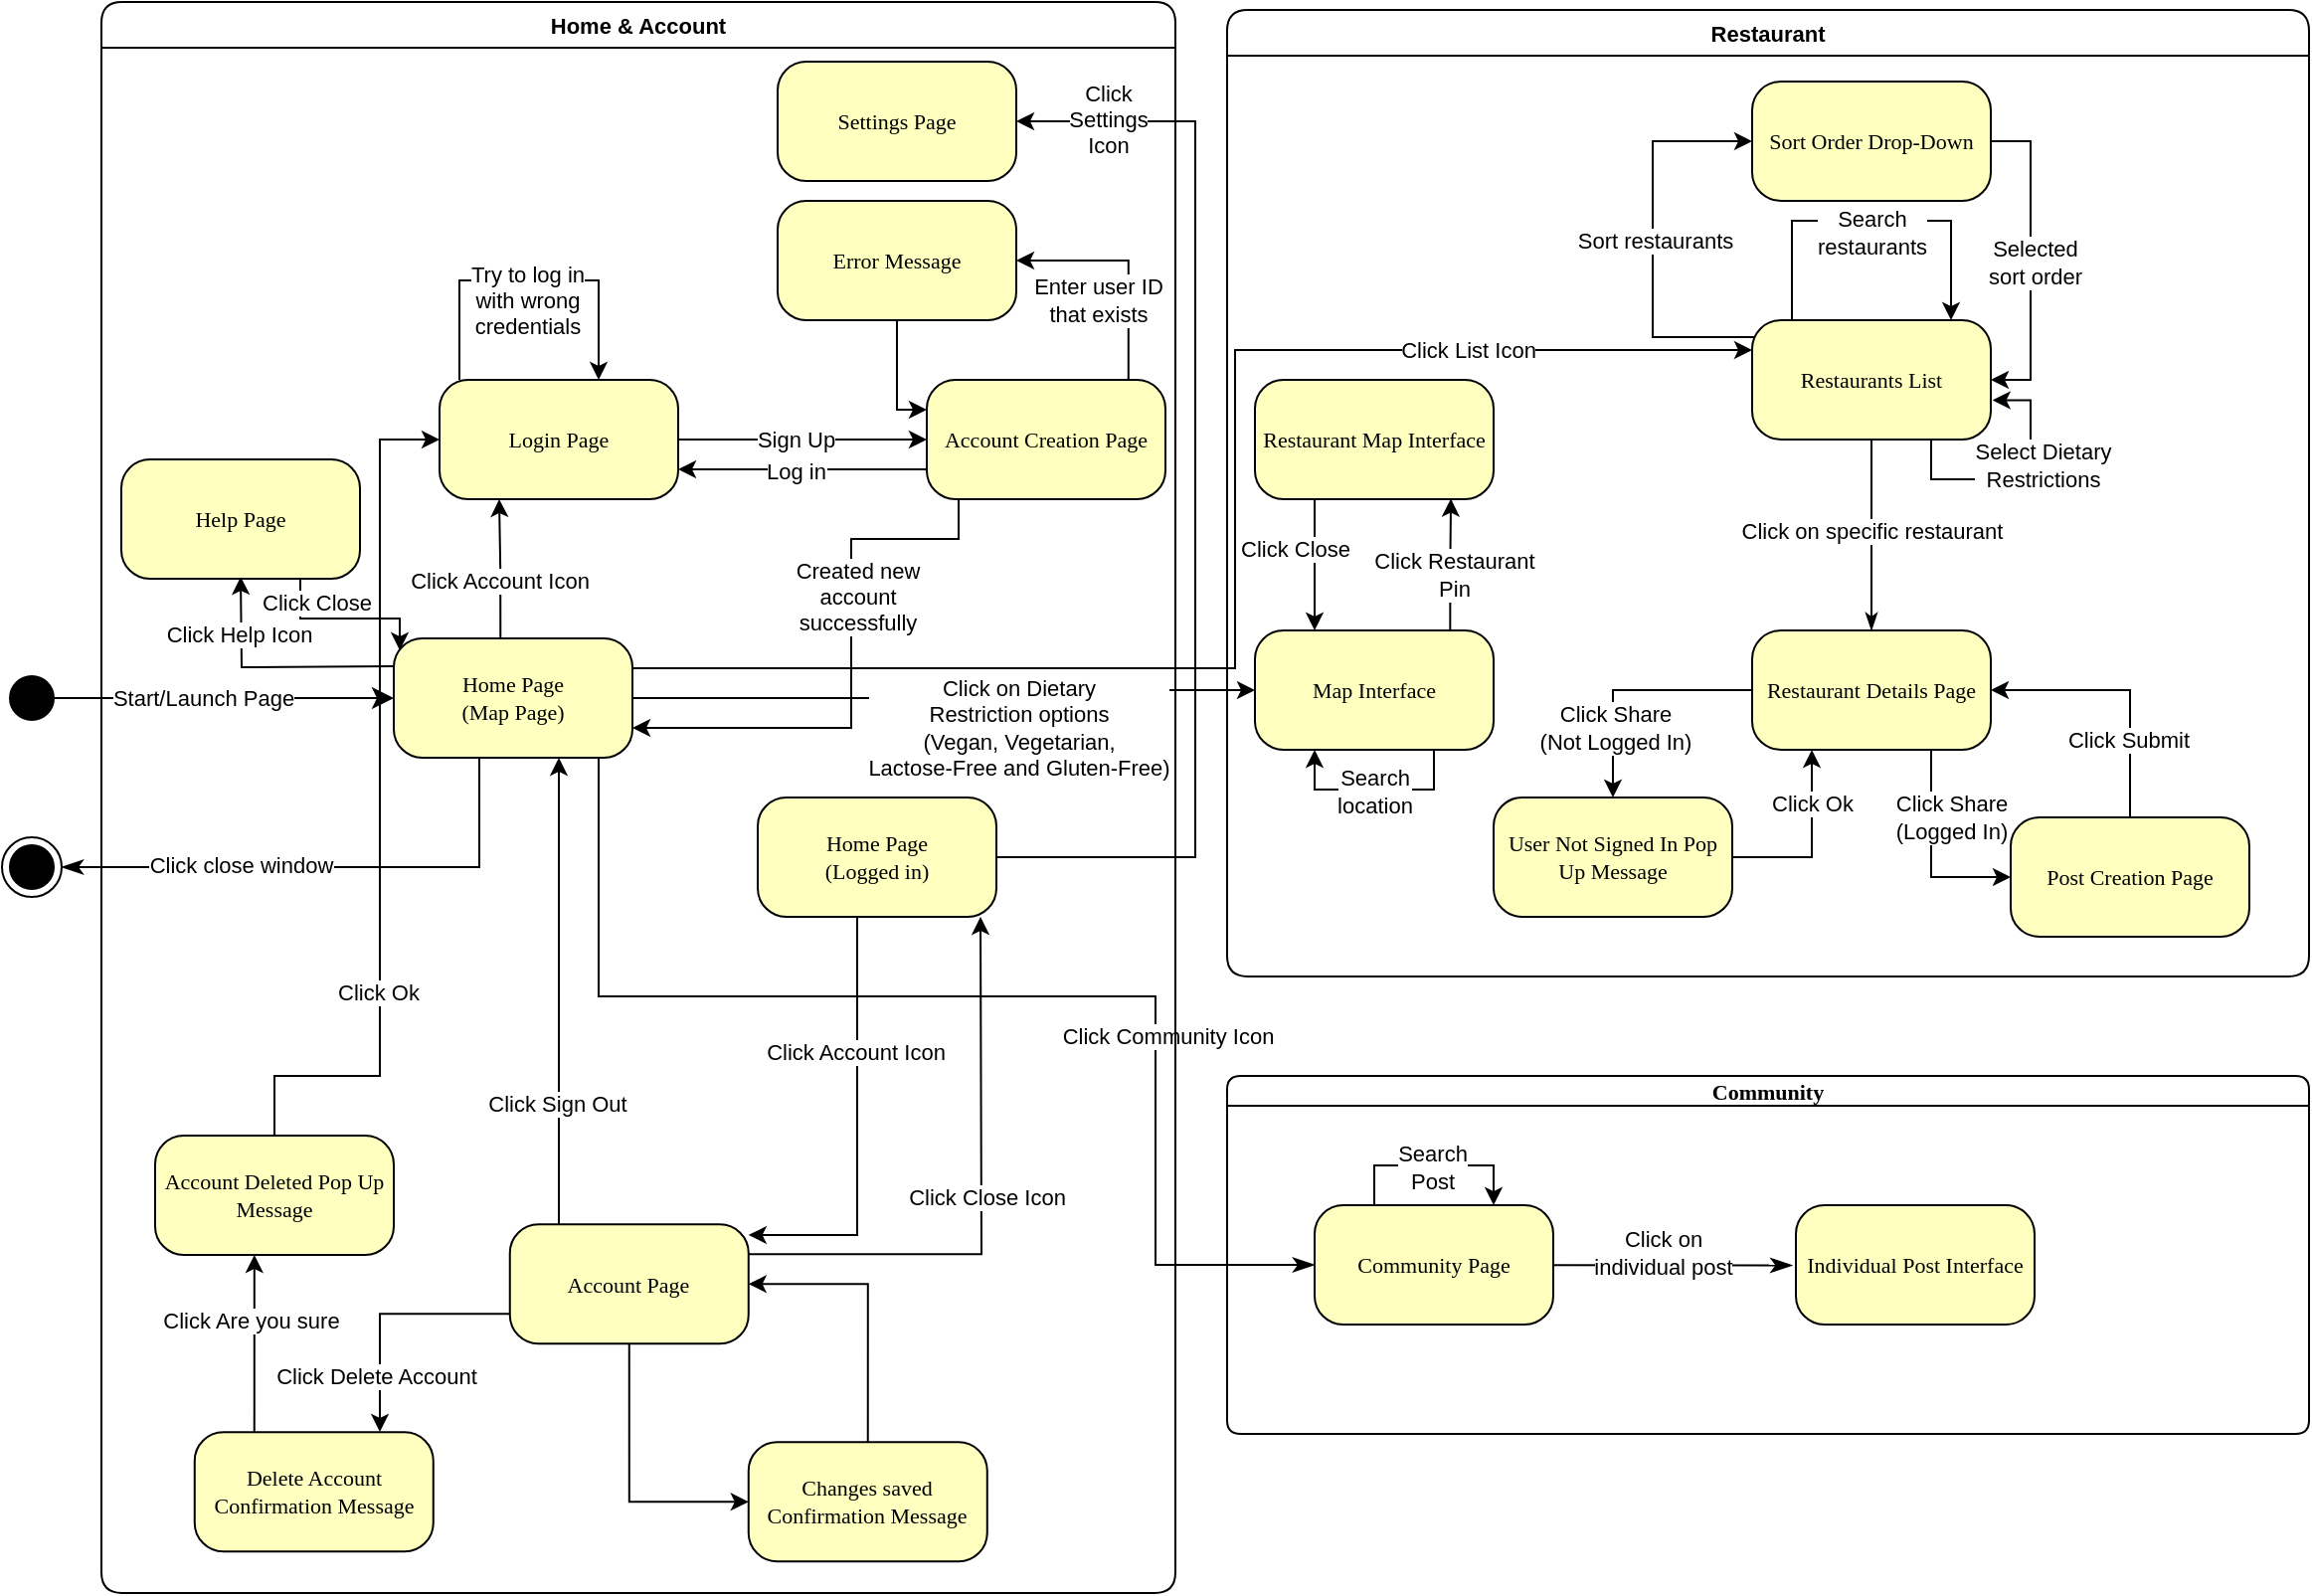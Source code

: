 <mxfile version="21.1.5" type="device">
  <diagram name="Page-1" id="58cdce13-f638-feb5-8d6f-7d28b1aa9fa0">
    <mxGraphModel dx="378" dy="205" grid="1" gridSize="10" guides="1" tooltips="1" connect="1" arrows="1" fold="1" page="1" pageScale="1" pageWidth="1100" pageHeight="850" background="none" math="0" shadow="0">
      <root>
        <mxCell id="0" />
        <mxCell id="1" parent="0" />
        <mxCell id="382b91b5511bd0f7-1" value="" style="ellipse;html=1;shape=startState;fillColor=#000000;strokeColor=#000000;rounded=1;shadow=0;comic=0;labelBackgroundColor=none;fontFamily=Verdana;fontSize=11;fontColor=#000000;align=center;direction=south;" parent="1" vertex="1">
          <mxGeometry x="20" y="425" width="30" height="30" as="geometry" />
        </mxCell>
        <mxCell id="OWajW4cfqbQFmXT0bylH-7" style="edgeStyle=orthogonalEdgeStyle;rounded=0;orthogonalLoop=1;jettySize=auto;html=1;exitX=0.25;exitY=1;exitDx=0;exitDy=0;entryX=1;entryY=0.5;entryDx=0;entryDy=0;fontSize=11;endArrow=classicThin;endFill=1;startSize=8;endSize=8;" parent="1" source="382b91b5511bd0f7-6" target="OWajW4cfqbQFmXT0bylH-5" edge="1">
          <mxGeometry relative="1" as="geometry">
            <Array as="points">
              <mxPoint x="260" y="525" />
            </Array>
          </mxGeometry>
        </mxCell>
        <mxCell id="OWajW4cfqbQFmXT0bylH-17" value="Click close window" style="edgeLabel;html=1;align=center;verticalAlign=middle;resizable=0;points=[];fontSize=11;" parent="OWajW4cfqbQFmXT0bylH-7" vertex="1" connectable="0">
          <mxGeometry x="0.356" y="-1" relative="1" as="geometry">
            <mxPoint as="offset" />
          </mxGeometry>
        </mxCell>
        <mxCell id="2a3bc250acf0617d-7" value="Community" style="swimlane;whiteSpace=wrap;html=1;rounded=1;shadow=0;comic=0;labelBackgroundColor=none;strokeWidth=1;fontFamily=Verdana;fontSize=11;align=center;startSize=15;" parent="1" vertex="1">
          <mxGeometry x="636" y="630" width="544" height="180" as="geometry" />
        </mxCell>
        <mxCell id="3cde6dad864a17aa-2" value="Individual Post Interface" style="rounded=1;whiteSpace=wrap;html=1;arcSize=24;fillColor=#ffffc0;strokeColor=#000000;shadow=0;comic=0;labelBackgroundColor=none;fontFamily=Verdana;fontSize=11;fontColor=#000000;align=center;" parent="2a3bc250acf0617d-7" vertex="1">
          <mxGeometry x="286" y="65" width="120" height="60" as="geometry" />
        </mxCell>
        <mxCell id="OWajW4cfqbQFmXT0bylH-1" style="edgeStyle=none;curved=1;rounded=0;orthogonalLoop=1;jettySize=auto;html=1;entryX=-0.015;entryY=0.504;entryDx=0;entryDy=0;entryPerimeter=0;fontSize=11;startSize=8;endSize=8;endArrow=classicThin;endFill=1;" parent="2a3bc250acf0617d-7" source="382b91b5511bd0f7-10" target="3cde6dad864a17aa-2" edge="1">
          <mxGeometry relative="1" as="geometry" />
        </mxCell>
        <mxCell id="OWajW4cfqbQFmXT0bylH-12" value="Click on &lt;br&gt;individual post" style="edgeLabel;html=1;align=center;verticalAlign=middle;resizable=0;points=[];fontSize=11;" parent="OWajW4cfqbQFmXT0bylH-1" vertex="1" connectable="0">
          <mxGeometry x="-0.406" relative="1" as="geometry">
            <mxPoint x="19" y="-6" as="offset" />
          </mxGeometry>
        </mxCell>
        <mxCell id="382b91b5511bd0f7-10" value="Community Page" style="rounded=1;whiteSpace=wrap;html=1;arcSize=24;fillColor=#ffffc0;strokeColor=#000000;shadow=0;comic=0;labelBackgroundColor=none;fontFamily=Verdana;fontSize=11;fontColor=#000000;align=center;fontStyle=0" parent="2a3bc250acf0617d-7" vertex="1">
          <mxGeometry x="44" y="65" width="120" height="60" as="geometry" />
        </mxCell>
        <mxCell id="CGnisM2qNje5U3hMueVG-17" style="edgeStyle=orthogonalEdgeStyle;rounded=0;orthogonalLoop=1;jettySize=auto;html=1;exitX=0.25;exitY=0;exitDx=0;exitDy=0;entryX=0.75;entryY=0;entryDx=0;entryDy=0;" parent="2a3bc250acf0617d-7" source="382b91b5511bd0f7-10" target="382b91b5511bd0f7-10" edge="1">
          <mxGeometry relative="1" as="geometry">
            <Array as="points">
              <mxPoint x="74" y="45" />
              <mxPoint x="134" y="45" />
            </Array>
          </mxGeometry>
        </mxCell>
        <mxCell id="CGnisM2qNje5U3hMueVG-18" value="Search&lt;br&gt;Post" style="edgeLabel;html=1;align=center;verticalAlign=middle;resizable=0;points=[];" parent="CGnisM2qNje5U3hMueVG-17" vertex="1" connectable="0">
          <mxGeometry x="-0.261" y="-1" relative="1" as="geometry">
            <mxPoint x="12" as="offset" />
          </mxGeometry>
        </mxCell>
        <mxCell id="2a3bc250acf0617d-9" style="edgeStyle=orthogonalEdgeStyle;html=1;labelBackgroundColor=none;endArrow=classic;endSize=8;strokeColor=#000000;fontFamily=Verdana;fontSize=11;align=left;rounded=0;endFill=1;" parent="1" target="382b91b5511bd0f7-6" edge="1">
          <mxGeometry relative="1" as="geometry">
            <mxPoint x="40" y="440" as="sourcePoint" />
            <Array as="points">
              <mxPoint x="40" y="444" />
              <mxPoint x="40" y="440" />
            </Array>
          </mxGeometry>
        </mxCell>
        <mxCell id="OWajW4cfqbQFmXT0bylH-11" value="Start/Launch Page" style="edgeLabel;html=1;align=center;verticalAlign=middle;resizable=0;points=[];fontSize=11;" parent="2a3bc250acf0617d-9" vertex="1" connectable="0">
          <mxGeometry x="-0.302" y="-1" relative="1" as="geometry">
            <mxPoint x="24" y="-1" as="offset" />
          </mxGeometry>
        </mxCell>
        <mxCell id="2a3bc250acf0617d-13" style="edgeStyle=orthogonalEdgeStyle;html=1;exitX=0.75;exitY=1;labelBackgroundColor=none;endArrow=classicThin;endSize=8;strokeColor=#000000;fontFamily=Verdana;fontSize=11;align=left;endFill=1;rounded=0;exitDx=0;exitDy=0;entryX=0;entryY=0.5;entryDx=0;entryDy=0;" parent="1" source="382b91b5511bd0f7-6" target="382b91b5511bd0f7-10" edge="1">
          <mxGeometry relative="1" as="geometry">
            <mxPoint x="430" y="665" as="targetPoint" />
            <Array as="points">
              <mxPoint x="320" y="470" />
              <mxPoint x="320" y="590" />
              <mxPoint x="600" y="590" />
              <mxPoint x="600" y="725" />
            </Array>
          </mxGeometry>
        </mxCell>
        <mxCell id="7J5QnzSgjSci-G4uNdSz-4" value="Click Community Icon" style="edgeLabel;html=1;align=center;verticalAlign=middle;resizable=0;points=[];fontSize=11;" parent="2a3bc250acf0617d-13" vertex="1" connectable="0">
          <mxGeometry x="-0.21" relative="1" as="geometry">
            <mxPoint x="171" y="20" as="offset" />
          </mxGeometry>
        </mxCell>
        <mxCell id="7J5QnzSgjSci-G4uNdSz-32" value="Restaurant" style="swimlane;whiteSpace=wrap;html=1;rounded=1;fontSize=11;startSize=23;" parent="1" vertex="1">
          <mxGeometry x="636" y="94" width="544" height="486" as="geometry" />
        </mxCell>
        <mxCell id="SVRDVq-U8UQw9ykVcq_Q-13" style="edgeStyle=orthogonalEdgeStyle;rounded=0;orthogonalLoop=1;jettySize=auto;html=1;exitX=0.75;exitY=1;exitDx=0;exitDy=0;entryX=0;entryY=0.5;entryDx=0;entryDy=0;" parent="7J5QnzSgjSci-G4uNdSz-32" source="7J5QnzSgjSci-G4uNdSz-7" target="SVRDVq-U8UQw9ykVcq_Q-12" edge="1">
          <mxGeometry relative="1" as="geometry" />
        </mxCell>
        <mxCell id="SVRDVq-U8UQw9ykVcq_Q-14" value="Click Share &lt;br&gt;(Logged In)" style="edgeLabel;html=1;align=center;verticalAlign=middle;resizable=0;points=[];" parent="SVRDVq-U8UQw9ykVcq_Q-13" vertex="1" connectable="0">
          <mxGeometry x="-0.559" relative="1" as="geometry">
            <mxPoint x="10" y="11" as="offset" />
          </mxGeometry>
        </mxCell>
        <mxCell id="SVRDVq-U8UQw9ykVcq_Q-23" style="edgeStyle=orthogonalEdgeStyle;rounded=0;orthogonalLoop=1;jettySize=auto;html=1;exitX=0;exitY=0.5;exitDx=0;exitDy=0;entryX=0.5;entryY=0;entryDx=0;entryDy=0;" parent="7J5QnzSgjSci-G4uNdSz-32" source="7J5QnzSgjSci-G4uNdSz-7" target="SVRDVq-U8UQw9ykVcq_Q-22" edge="1">
          <mxGeometry relative="1" as="geometry" />
        </mxCell>
        <mxCell id="SVRDVq-U8UQw9ykVcq_Q-24" value="Click Share &lt;br&gt;(Not Logged In)" style="edgeLabel;html=1;align=center;verticalAlign=middle;resizable=0;points=[];" parent="SVRDVq-U8UQw9ykVcq_Q-23" vertex="1" connectable="0">
          <mxGeometry x="0.425" y="1" relative="1" as="geometry">
            <mxPoint as="offset" />
          </mxGeometry>
        </mxCell>
        <mxCell id="7J5QnzSgjSci-G4uNdSz-7" value="Restaurant Details Page" style="rounded=1;whiteSpace=wrap;html=1;arcSize=24;fillColor=#ffffc0;strokeColor=#000000;shadow=0;comic=0;labelBackgroundColor=none;fontFamily=Verdana;fontSize=11;fontColor=#000000;align=center;" parent="7J5QnzSgjSci-G4uNdSz-32" vertex="1">
          <mxGeometry x="264" y="312" width="120" height="60" as="geometry" />
        </mxCell>
        <mxCell id="cELMfS2GaExNaG8Us1sW-119" style="edgeStyle=orthogonalEdgeStyle;rounded=0;orthogonalLoop=1;jettySize=auto;html=1;exitX=0.022;exitY=0.142;exitDx=0;exitDy=0;fontSize=11;exitPerimeter=0;entryX=0;entryY=0.5;entryDx=0;entryDy=0;" parent="7J5QnzSgjSci-G4uNdSz-32" source="382b91b5511bd0f7-9" target="cELMfS2GaExNaG8Us1sW-121" edge="1">
          <mxGeometry relative="1" as="geometry">
            <mxPoint x="234" y="96" as="targetPoint" />
            <Array as="points">
              <mxPoint x="214" y="165" />
              <mxPoint x="214" y="66" />
            </Array>
          </mxGeometry>
        </mxCell>
        <mxCell id="cELMfS2GaExNaG8Us1sW-120" value="Sort restaurants" style="edgeLabel;html=1;align=center;verticalAlign=middle;resizable=0;points=[];fontSize=11;" parent="cELMfS2GaExNaG8Us1sW-119" vertex="1" connectable="0">
          <mxGeometry x="0.525" y="4" relative="1" as="geometry">
            <mxPoint x="-2" y="54" as="offset" />
          </mxGeometry>
        </mxCell>
        <mxCell id="CGnisM2qNje5U3hMueVG-11" style="edgeStyle=orthogonalEdgeStyle;rounded=0;orthogonalLoop=1;jettySize=auto;html=1;exitX=0.75;exitY=1;exitDx=0;exitDy=0;entryX=1.007;entryY=0.671;entryDx=0;entryDy=0;entryPerimeter=0;" parent="7J5QnzSgjSci-G4uNdSz-32" source="382b91b5511bd0f7-9" target="382b91b5511bd0f7-9" edge="1">
          <mxGeometry relative="1" as="geometry">
            <mxPoint x="394" y="196" as="targetPoint" />
            <Array as="points">
              <mxPoint x="354" y="236" />
              <mxPoint x="404" y="236" />
              <mxPoint x="404" y="196" />
            </Array>
          </mxGeometry>
        </mxCell>
        <mxCell id="CGnisM2qNje5U3hMueVG-12" value="Select Dietary &lt;br&gt;Restrictions" style="edgeLabel;html=1;align=center;verticalAlign=middle;resizable=0;points=[];" parent="CGnisM2qNje5U3hMueVG-11" vertex="1" connectable="0">
          <mxGeometry x="0.513" relative="1" as="geometry">
            <mxPoint x="6" y="20" as="offset" />
          </mxGeometry>
        </mxCell>
        <mxCell id="382b91b5511bd0f7-9" value="Restaurants List" style="rounded=1;whiteSpace=wrap;html=1;arcSize=24;fillColor=#ffffc0;strokeColor=#000000;shadow=0;comic=0;labelBackgroundColor=none;fontFamily=Verdana;fontSize=11;fontColor=#000000;align=center;" parent="7J5QnzSgjSci-G4uNdSz-32" vertex="1">
          <mxGeometry x="264" y="156" width="120" height="60" as="geometry" />
        </mxCell>
        <mxCell id="7J5QnzSgjSci-G4uNdSz-11" style="edgeStyle=orthogonalEdgeStyle;rounded=0;orthogonalLoop=1;jettySize=auto;html=1;exitX=0.5;exitY=0;exitDx=0;exitDy=0;entryX=0.5;entryY=1;entryDx=0;entryDy=0;startArrow=classicThin;startFill=1;endArrow=none;endFill=0;fontSize=11;" parent="7J5QnzSgjSci-G4uNdSz-32" source="7J5QnzSgjSci-G4uNdSz-7" target="382b91b5511bd0f7-9" edge="1">
          <mxGeometry relative="1" as="geometry" />
        </mxCell>
        <mxCell id="OWajW4cfqbQFmXT0bylH-14" value="Click on specific restaurant" style="edgeLabel;html=1;align=center;verticalAlign=middle;resizable=0;points=[];fontSize=11;" parent="7J5QnzSgjSci-G4uNdSz-11" vertex="1" connectable="0">
          <mxGeometry x="0.291" relative="1" as="geometry">
            <mxPoint y="12" as="offset" />
          </mxGeometry>
        </mxCell>
        <mxCell id="SVRDVq-U8UQw9ykVcq_Q-18" style="edgeStyle=orthogonalEdgeStyle;rounded=0;orthogonalLoop=1;jettySize=auto;html=1;exitX=0.818;exitY=0.016;exitDx=0;exitDy=0;entryX=0.821;entryY=0.996;entryDx=0;entryDy=0;entryPerimeter=0;exitPerimeter=0;" parent="7J5QnzSgjSci-G4uNdSz-32" source="7J5QnzSgjSci-G4uNdSz-22" target="SVRDVq-U8UQw9ykVcq_Q-17" edge="1">
          <mxGeometry relative="1" as="geometry" />
        </mxCell>
        <mxCell id="SVRDVq-U8UQw9ykVcq_Q-19" value="Click Restaurant &lt;br&gt;Pin" style="edgeLabel;html=1;align=center;verticalAlign=middle;resizable=0;points=[];" parent="SVRDVq-U8UQw9ykVcq_Q-18" vertex="1" connectable="0">
          <mxGeometry x="-0.123" relative="1" as="geometry">
            <mxPoint x="2" as="offset" />
          </mxGeometry>
        </mxCell>
        <mxCell id="7J5QnzSgjSci-G4uNdSz-22" value="Map Interface" style="rounded=1;whiteSpace=wrap;html=1;arcSize=24;fillColor=#ffffc0;strokeColor=#000000;shadow=0;comic=0;labelBackgroundColor=none;fontFamily=Verdana;fontSize=11;fontColor=#000000;align=center;" parent="7J5QnzSgjSci-G4uNdSz-32" vertex="1">
          <mxGeometry x="14" y="312" width="120" height="60" as="geometry" />
        </mxCell>
        <mxCell id="cELMfS2GaExNaG8Us1sW-113" style="edgeStyle=orthogonalEdgeStyle;rounded=0;orthogonalLoop=1;jettySize=auto;html=1;fontSize=11;" parent="7J5QnzSgjSci-G4uNdSz-32" edge="1">
          <mxGeometry relative="1" as="geometry">
            <mxPoint x="284" y="156" as="sourcePoint" />
            <mxPoint x="364" y="156" as="targetPoint" />
            <Array as="points">
              <mxPoint x="284" y="156" />
              <mxPoint x="284" y="106" />
              <mxPoint x="364" y="106" />
              <mxPoint x="364" y="156" />
            </Array>
          </mxGeometry>
        </mxCell>
        <mxCell id="cELMfS2GaExNaG8Us1sW-114" value="Search&lt;br&gt;restaurants" style="edgeLabel;html=1;align=center;verticalAlign=middle;resizable=0;points=[];fontSize=11;" parent="cELMfS2GaExNaG8Us1sW-113" vertex="1" connectable="0">
          <mxGeometry x="-0.135" y="-1" relative="1" as="geometry">
            <mxPoint x="12" y="5" as="offset" />
          </mxGeometry>
        </mxCell>
        <mxCell id="cELMfS2GaExNaG8Us1sW-122" style="edgeStyle=orthogonalEdgeStyle;rounded=0;orthogonalLoop=1;jettySize=auto;html=1;exitX=1;exitY=0.5;exitDx=0;exitDy=0;entryX=1;entryY=0.5;entryDx=0;entryDy=0;fontSize=11;" parent="7J5QnzSgjSci-G4uNdSz-32" source="cELMfS2GaExNaG8Us1sW-121" target="382b91b5511bd0f7-9" edge="1">
          <mxGeometry relative="1" as="geometry" />
        </mxCell>
        <mxCell id="cELMfS2GaExNaG8Us1sW-123" value="Selected &lt;br&gt;sort order" style="edgeLabel;html=1;align=center;verticalAlign=middle;resizable=0;points=[];fontSize=11;" parent="cELMfS2GaExNaG8Us1sW-122" vertex="1" connectable="0">
          <mxGeometry x="-0.371" y="1" relative="1" as="geometry">
            <mxPoint x="1" y="30" as="offset" />
          </mxGeometry>
        </mxCell>
        <mxCell id="cELMfS2GaExNaG8Us1sW-121" value="Sort Order Drop-Down" style="rounded=1;whiteSpace=wrap;html=1;arcSize=24;fillColor=#ffffc0;strokeColor=#000000;shadow=0;comic=0;labelBackgroundColor=none;fontFamily=Verdana;fontSize=11;fontColor=#000000;align=center;" parent="7J5QnzSgjSci-G4uNdSz-32" vertex="1">
          <mxGeometry x="264" y="36" width="120" height="60" as="geometry" />
        </mxCell>
        <mxCell id="CGnisM2qNje5U3hMueVG-13" style="edgeStyle=orthogonalEdgeStyle;rounded=0;orthogonalLoop=1;jettySize=auto;html=1;exitX=0.75;exitY=1;exitDx=0;exitDy=0;entryX=0.25;entryY=1;entryDx=0;entryDy=0;" parent="7J5QnzSgjSci-G4uNdSz-32" source="7J5QnzSgjSci-G4uNdSz-22" target="7J5QnzSgjSci-G4uNdSz-22" edge="1">
          <mxGeometry relative="1" as="geometry" />
        </mxCell>
        <mxCell id="CGnisM2qNje5U3hMueVG-14" value="Search &lt;br&gt;location" style="edgeLabel;html=1;align=center;verticalAlign=middle;resizable=0;points=[];" parent="CGnisM2qNje5U3hMueVG-13" vertex="1" connectable="0">
          <mxGeometry x="0.399" y="1" relative="1" as="geometry">
            <mxPoint x="20" as="offset" />
          </mxGeometry>
        </mxCell>
        <mxCell id="SVRDVq-U8UQw9ykVcq_Q-15" style="edgeStyle=orthogonalEdgeStyle;rounded=0;orthogonalLoop=1;jettySize=auto;html=1;exitX=0.5;exitY=0;exitDx=0;exitDy=0;entryX=1;entryY=0.5;entryDx=0;entryDy=0;" parent="7J5QnzSgjSci-G4uNdSz-32" source="SVRDVq-U8UQw9ykVcq_Q-12" target="7J5QnzSgjSci-G4uNdSz-7" edge="1">
          <mxGeometry relative="1" as="geometry">
            <Array as="points">
              <mxPoint x="454" y="342" />
            </Array>
          </mxGeometry>
        </mxCell>
        <mxCell id="SVRDVq-U8UQw9ykVcq_Q-16" value="Click Submit" style="edgeLabel;html=1;align=center;verticalAlign=middle;resizable=0;points=[];" parent="SVRDVq-U8UQw9ykVcq_Q-15" vertex="1" connectable="0">
          <mxGeometry x="-0.289" y="1" relative="1" as="geometry">
            <mxPoint y="8" as="offset" />
          </mxGeometry>
        </mxCell>
        <mxCell id="SVRDVq-U8UQw9ykVcq_Q-12" value="Post Creation Page" style="rounded=1;whiteSpace=wrap;html=1;arcSize=24;fillColor=#ffffc0;strokeColor=#000000;shadow=0;comic=0;labelBackgroundColor=none;fontFamily=Verdana;fontSize=11;fontColor=#000000;align=center;fontStyle=0" parent="7J5QnzSgjSci-G4uNdSz-32" vertex="1">
          <mxGeometry x="394" y="406" width="120" height="60" as="geometry" />
        </mxCell>
        <mxCell id="SVRDVq-U8UQw9ykVcq_Q-20" style="edgeStyle=orthogonalEdgeStyle;rounded=0;orthogonalLoop=1;jettySize=auto;html=1;exitX=0.25;exitY=1;exitDx=0;exitDy=0;entryX=0.25;entryY=0;entryDx=0;entryDy=0;" parent="7J5QnzSgjSci-G4uNdSz-32" source="SVRDVq-U8UQw9ykVcq_Q-17" target="7J5QnzSgjSci-G4uNdSz-22" edge="1">
          <mxGeometry relative="1" as="geometry" />
        </mxCell>
        <mxCell id="SVRDVq-U8UQw9ykVcq_Q-21" value="Click Close" style="edgeLabel;html=1;align=center;verticalAlign=middle;resizable=0;points=[];" parent="SVRDVq-U8UQw9ykVcq_Q-20" vertex="1" connectable="0">
          <mxGeometry x="-0.141" relative="1" as="geometry">
            <mxPoint x="-10" y="-4" as="offset" />
          </mxGeometry>
        </mxCell>
        <mxCell id="SVRDVq-U8UQw9ykVcq_Q-17" value="Restaurant Map Interface" style="rounded=1;whiteSpace=wrap;html=1;arcSize=24;fillColor=#ffffc0;strokeColor=#000000;shadow=0;comic=0;labelBackgroundColor=none;fontFamily=Verdana;fontSize=11;fontColor=#000000;align=center;" parent="7J5QnzSgjSci-G4uNdSz-32" vertex="1">
          <mxGeometry x="14" y="186" width="120" height="60" as="geometry" />
        </mxCell>
        <mxCell id="SVRDVq-U8UQw9ykVcq_Q-25" style="edgeStyle=orthogonalEdgeStyle;rounded=0;orthogonalLoop=1;jettySize=auto;html=1;exitX=1;exitY=0.5;exitDx=0;exitDy=0;entryX=0.25;entryY=1;entryDx=0;entryDy=0;" parent="7J5QnzSgjSci-G4uNdSz-32" source="SVRDVq-U8UQw9ykVcq_Q-22" target="7J5QnzSgjSci-G4uNdSz-7" edge="1">
          <mxGeometry relative="1" as="geometry">
            <mxPoint x="284" y="376" as="targetPoint" />
            <Array as="points">
              <mxPoint x="294" y="426" />
            </Array>
          </mxGeometry>
        </mxCell>
        <mxCell id="SVRDVq-U8UQw9ykVcq_Q-26" value="Click Ok" style="edgeLabel;html=1;align=center;verticalAlign=middle;resizable=0;points=[];" parent="SVRDVq-U8UQw9ykVcq_Q-25" vertex="1" connectable="0">
          <mxGeometry x="0.017" y="-1" relative="1" as="geometry">
            <mxPoint x="-1" y="-19" as="offset" />
          </mxGeometry>
        </mxCell>
        <mxCell id="SVRDVq-U8UQw9ykVcq_Q-22" value="User Not Signed In Pop Up Message" style="rounded=1;whiteSpace=wrap;html=1;arcSize=24;fillColor=#ffffc0;strokeColor=#000000;shadow=0;comic=0;labelBackgroundColor=none;fontFamily=Verdana;fontSize=11;fontColor=#000000;align=center;fontStyle=0" parent="7J5QnzSgjSci-G4uNdSz-32" vertex="1">
          <mxGeometry x="134" y="396" width="120" height="60" as="geometry" />
        </mxCell>
        <mxCell id="7J5QnzSgjSci-G4uNdSz-34" value="Home &amp;amp; Account" style="swimlane;whiteSpace=wrap;html=1;strokeColor=#000000;rounded=1;fontSize=11;" parent="1" vertex="1">
          <mxGeometry x="70" y="90" width="540" height="800" as="geometry" />
        </mxCell>
        <mxCell id="cELMfS2GaExNaG8Us1sW-21" style="edgeStyle=orthogonalEdgeStyle;rounded=0;orthogonalLoop=1;jettySize=auto;html=1;exitX=0.5;exitY=1;exitDx=0;exitDy=0;entryX=1;entryY=0.75;entryDx=0;entryDy=0;fontSize=11;" parent="7J5QnzSgjSci-G4uNdSz-34" source="382b91b5511bd0f7-7" target="382b91b5511bd0f7-6" edge="1">
          <mxGeometry relative="1" as="geometry">
            <Array as="points">
              <mxPoint x="431" y="270" />
              <mxPoint x="377" y="270" />
              <mxPoint x="377" y="365" />
            </Array>
          </mxGeometry>
        </mxCell>
        <mxCell id="cELMfS2GaExNaG8Us1sW-23" value="Created new &lt;br&gt;account &lt;br&gt;successfully" style="edgeLabel;html=1;align=center;verticalAlign=middle;resizable=0;points=[];fontSize=11;" parent="cELMfS2GaExNaG8Us1sW-21" vertex="1" connectable="0">
          <mxGeometry x="0.164" relative="1" as="geometry">
            <mxPoint x="3" y="-41" as="offset" />
          </mxGeometry>
        </mxCell>
        <mxCell id="CGnisM2qNje5U3hMueVG-1" style="edgeStyle=orthogonalEdgeStyle;rounded=0;orthogonalLoop=1;jettySize=auto;html=1;exitX=0;exitY=0.75;exitDx=0;exitDy=0;entryX=1;entryY=0.75;entryDx=0;entryDy=0;" parent="7J5QnzSgjSci-G4uNdSz-34" source="382b91b5511bd0f7-7" target="382b91b5511bd0f7-5" edge="1">
          <mxGeometry relative="1" as="geometry" />
        </mxCell>
        <mxCell id="CGnisM2qNje5U3hMueVG-2" value="Log in" style="edgeLabel;html=1;align=center;verticalAlign=middle;resizable=0;points=[];" parent="CGnisM2qNje5U3hMueVG-1" vertex="1" connectable="0">
          <mxGeometry x="0.28" y="1" relative="1" as="geometry">
            <mxPoint x="14" as="offset" />
          </mxGeometry>
        </mxCell>
        <mxCell id="OXkBhHKcekTNyX_xAfDb-1" style="edgeStyle=orthogonalEdgeStyle;rounded=0;orthogonalLoop=1;jettySize=auto;html=1;exitX=0.845;exitY=0.009;exitDx=0;exitDy=0;exitPerimeter=0;entryX=1;entryY=0.5;entryDx=0;entryDy=0;" edge="1" parent="7J5QnzSgjSci-G4uNdSz-34" source="382b91b5511bd0f7-7" target="OXkBhHKcekTNyX_xAfDb-3">
          <mxGeometry relative="1" as="geometry">
            <mxPoint x="390" y="170" as="targetPoint" />
          </mxGeometry>
        </mxCell>
        <mxCell id="OXkBhHKcekTNyX_xAfDb-2" value="Enter user ID &lt;br&gt;that exists" style="edgeLabel;html=1;align=center;verticalAlign=middle;resizable=0;points=[];" vertex="1" connectable="0" parent="OXkBhHKcekTNyX_xAfDb-1">
          <mxGeometry x="-0.25" y="2" relative="1" as="geometry">
            <mxPoint x="-14" y="3" as="offset" />
          </mxGeometry>
        </mxCell>
        <mxCell id="382b91b5511bd0f7-7" value="Account Creation Page" style="rounded=1;whiteSpace=wrap;html=1;arcSize=24;fillColor=#ffffc0;strokeColor=#000000;shadow=0;comic=0;labelBackgroundColor=none;fontFamily=Verdana;fontSize=11;fontColor=#000000;align=center;" parent="7J5QnzSgjSci-G4uNdSz-34" vertex="1">
          <mxGeometry x="415" y="190" width="120" height="60" as="geometry" />
        </mxCell>
        <mxCell id="cELMfS2GaExNaG8Us1sW-15" style="edgeStyle=orthogonalEdgeStyle;rounded=0;orthogonalLoop=1;jettySize=auto;html=1;exitX=1;exitY=0.5;exitDx=0;exitDy=0;entryX=0;entryY=0.5;entryDx=0;entryDy=0;fontSize=11;" parent="7J5QnzSgjSci-G4uNdSz-34" source="382b91b5511bd0f7-5" target="382b91b5511bd0f7-7" edge="1">
          <mxGeometry relative="1" as="geometry" />
        </mxCell>
        <mxCell id="cELMfS2GaExNaG8Us1sW-16" value="Sign Up" style="edgeLabel;html=1;align=center;verticalAlign=middle;resizable=0;points=[];fontSize=11;" parent="cELMfS2GaExNaG8Us1sW-15" vertex="1" connectable="0">
          <mxGeometry x="-0.267" relative="1" as="geometry">
            <mxPoint x="13" as="offset" />
          </mxGeometry>
        </mxCell>
        <mxCell id="382b91b5511bd0f7-5" value="Login Page" style="rounded=1;whiteSpace=wrap;html=1;arcSize=24;fillColor=#ffffc0;strokeColor=#000000;shadow=0;comic=0;labelBackgroundColor=none;fontFamily=Verdana;fontSize=11;fontColor=#000000;align=center;" parent="7J5QnzSgjSci-G4uNdSz-34" vertex="1">
          <mxGeometry x="170" y="190" width="120" height="60" as="geometry" />
        </mxCell>
        <mxCell id="cELMfS2GaExNaG8Us1sW-17" style="edgeStyle=orthogonalEdgeStyle;rounded=0;orthogonalLoop=1;jettySize=auto;html=1;exitX=0.447;exitY=-0.005;exitDx=0;exitDy=0;fontSize=11;entryX=0.25;entryY=1;entryDx=0;entryDy=0;exitPerimeter=0;" parent="7J5QnzSgjSci-G4uNdSz-34" source="382b91b5511bd0f7-6" target="382b91b5511bd0f7-5" edge="1">
          <mxGeometry relative="1" as="geometry">
            <mxPoint x="237" y="250" as="targetPoint" />
            <Array as="points" />
          </mxGeometry>
        </mxCell>
        <mxCell id="cELMfS2GaExNaG8Us1sW-18" value="Click Account Icon" style="edgeLabel;html=1;align=center;verticalAlign=middle;resizable=0;points=[];fontSize=11;" parent="cELMfS2GaExNaG8Us1sW-17" vertex="1" connectable="0">
          <mxGeometry x="0.314" relative="1" as="geometry">
            <mxPoint y="16" as="offset" />
          </mxGeometry>
        </mxCell>
        <mxCell id="CGnisM2qNje5U3hMueVG-4" style="edgeStyle=orthogonalEdgeStyle;rounded=0;orthogonalLoop=1;jettySize=auto;html=1;exitX=0;exitY=0.25;exitDx=0;exitDy=0;entryX=0.5;entryY=1;entryDx=0;entryDy=0;" parent="7J5QnzSgjSci-G4uNdSz-34" edge="1">
          <mxGeometry relative="1" as="geometry">
            <mxPoint x="147" y="334" as="sourcePoint" />
            <mxPoint x="70" y="289" as="targetPoint" />
          </mxGeometry>
        </mxCell>
        <mxCell id="CGnisM2qNje5U3hMueVG-5" value="Click Help Icon" style="edgeLabel;html=1;align=center;verticalAlign=middle;resizable=0;points=[];" parent="CGnisM2qNje5U3hMueVG-4" vertex="1" connectable="0">
          <mxGeometry x="0.402" y="2" relative="1" as="geometry">
            <mxPoint y="-8" as="offset" />
          </mxGeometry>
        </mxCell>
        <mxCell id="382b91b5511bd0f7-6" value="Home Page &lt;br&gt;(Map Page)" style="rounded=1;whiteSpace=wrap;html=1;arcSize=24;fillColor=#ffffc0;strokeColor=#000000;shadow=0;comic=0;labelBackgroundColor=none;fontFamily=Verdana;fontSize=11;fontColor=#000000;align=center;" parent="7J5QnzSgjSci-G4uNdSz-34" vertex="1">
          <mxGeometry x="147" y="320" width="120" height="60" as="geometry" />
        </mxCell>
        <mxCell id="cELMfS2GaExNaG8Us1sW-13" style="edgeStyle=orthogonalEdgeStyle;rounded=0;orthogonalLoop=1;jettySize=auto;html=1;fontSize=11;" parent="7J5QnzSgjSci-G4uNdSz-34" source="382b91b5511bd0f7-5" edge="1">
          <mxGeometry relative="1" as="geometry">
            <mxPoint x="178.0" y="100" as="sourcePoint" />
            <mxPoint x="250" y="190" as="targetPoint" />
            <Array as="points">
              <mxPoint x="180" y="140" />
              <mxPoint x="250" y="140" />
            </Array>
          </mxGeometry>
        </mxCell>
        <mxCell id="cELMfS2GaExNaG8Us1sW-14" value="Try to log in &lt;br&gt;with wrong &lt;br&gt;credentials" style="edgeLabel;html=1;align=center;verticalAlign=middle;resizable=0;points=[];fontSize=11;" parent="cELMfS2GaExNaG8Us1sW-13" vertex="1" connectable="0">
          <mxGeometry x="-0.278" y="2" relative="1" as="geometry">
            <mxPoint x="22" y="12" as="offset" />
          </mxGeometry>
        </mxCell>
        <mxCell id="cELMfS2GaExNaG8Us1sW-20" value="Home Page &lt;br&gt;(Logged in)" style="rounded=1;whiteSpace=wrap;html=1;arcSize=24;fillColor=#ffffc0;strokeColor=#000000;shadow=0;comic=0;labelBackgroundColor=none;fontFamily=Verdana;fontSize=11;fontColor=#000000;align=center;" parent="7J5QnzSgjSci-G4uNdSz-34" vertex="1">
          <mxGeometry x="330" y="400" width="120" height="60" as="geometry" />
        </mxCell>
        <mxCell id="CGnisM2qNje5U3hMueVG-6" style="edgeStyle=orthogonalEdgeStyle;rounded=0;orthogonalLoop=1;jettySize=auto;html=1;exitX=0.75;exitY=1;exitDx=0;exitDy=0;" parent="7J5QnzSgjSci-G4uNdSz-34" source="CGnisM2qNje5U3hMueVG-3" edge="1">
          <mxGeometry relative="1" as="geometry">
            <mxPoint x="150" y="326" as="targetPoint" />
            <Array as="points">
              <mxPoint x="100" y="310" />
              <mxPoint x="150" y="310" />
            </Array>
          </mxGeometry>
        </mxCell>
        <mxCell id="CGnisM2qNje5U3hMueVG-7" value="Click Close" style="edgeLabel;html=1;align=center;verticalAlign=middle;resizable=0;points=[];" parent="CGnisM2qNje5U3hMueVG-6" vertex="1" connectable="0">
          <mxGeometry x="-0.353" y="1" relative="1" as="geometry">
            <mxPoint y="-7" as="offset" />
          </mxGeometry>
        </mxCell>
        <mxCell id="CGnisM2qNje5U3hMueVG-3" value="Help Page" style="rounded=1;whiteSpace=wrap;html=1;arcSize=24;fillColor=#ffffc0;strokeColor=#000000;shadow=0;comic=0;labelBackgroundColor=none;fontFamily=Verdana;fontSize=11;fontColor=#000000;align=center;" parent="7J5QnzSgjSci-G4uNdSz-34" vertex="1">
          <mxGeometry x="10" y="230" width="120" height="60" as="geometry" />
        </mxCell>
        <mxCell id="cELMfS2GaExNaG8Us1sW-56" value="Settings Page" style="rounded=1;whiteSpace=wrap;html=1;arcSize=24;fillColor=#ffffc0;strokeColor=#000000;shadow=0;comic=0;labelBackgroundColor=none;fontFamily=Verdana;fontSize=11;fontColor=#000000;align=center;rotation=0;" parent="7J5QnzSgjSci-G4uNdSz-34" vertex="1">
          <mxGeometry x="340" y="30" width="120" height="60" as="geometry" />
        </mxCell>
        <mxCell id="CGnisM2qNje5U3hMueVG-15" style="edgeStyle=orthogonalEdgeStyle;rounded=0;orthogonalLoop=1;jettySize=auto;html=1;exitX=1;exitY=0.5;exitDx=0;exitDy=0;entryX=1;entryY=0.5;entryDx=0;entryDy=0;" parent="7J5QnzSgjSci-G4uNdSz-34" source="cELMfS2GaExNaG8Us1sW-20" target="cELMfS2GaExNaG8Us1sW-56" edge="1">
          <mxGeometry relative="1" as="geometry">
            <Array as="points">
              <mxPoint x="550" y="430" />
              <mxPoint x="550" y="60" />
            </Array>
          </mxGeometry>
        </mxCell>
        <mxCell id="SVRDVq-U8UQw9ykVcq_Q-9" value="Click &lt;br&gt;Settings &lt;br&gt;Icon" style="edgeLabel;html=1;align=center;verticalAlign=middle;resizable=0;points=[];" parent="CGnisM2qNje5U3hMueVG-15" vertex="1" connectable="0">
          <mxGeometry x="0.739" y="-1" relative="1" as="geometry">
            <mxPoint x="-27" as="offset" />
          </mxGeometry>
        </mxCell>
        <mxCell id="SVRDVq-U8UQw9ykVcq_Q-64" style="edgeStyle=orthogonalEdgeStyle;rounded=0;orthogonalLoop=1;jettySize=auto;html=1;exitX=0.5;exitY=0;exitDx=0;exitDy=0;entryX=0;entryY=0.5;entryDx=0;entryDy=0;" parent="7J5QnzSgjSci-G4uNdSz-34" source="SVRDVq-U8UQw9ykVcq_Q-61" target="382b91b5511bd0f7-5" edge="1">
          <mxGeometry relative="1" as="geometry">
            <Array as="points">
              <mxPoint x="87" y="540" />
              <mxPoint x="140" y="540" />
              <mxPoint x="140" y="220" />
            </Array>
          </mxGeometry>
        </mxCell>
        <mxCell id="SVRDVq-U8UQw9ykVcq_Q-65" value="Click Ok" style="edgeLabel;html=1;align=center;verticalAlign=middle;resizable=0;points=[];" parent="SVRDVq-U8UQw9ykVcq_Q-64" vertex="1" connectable="0">
          <mxGeometry x="-0.42" y="1" relative="1" as="geometry">
            <mxPoint as="offset" />
          </mxGeometry>
        </mxCell>
        <mxCell id="SVRDVq-U8UQw9ykVcq_Q-61" value="Account Deleted Pop Up Message" style="rounded=1;whiteSpace=wrap;html=1;arcSize=24;fillColor=#ffffc0;strokeColor=#000000;shadow=0;comic=0;labelBackgroundColor=none;fontFamily=Verdana;fontSize=11;fontColor=#000000;align=center;rotation=0;" parent="7J5QnzSgjSci-G4uNdSz-34" vertex="1">
          <mxGeometry x="27" y="570" width="120" height="60" as="geometry" />
        </mxCell>
        <mxCell id="OXkBhHKcekTNyX_xAfDb-4" style="edgeStyle=orthogonalEdgeStyle;rounded=0;orthogonalLoop=1;jettySize=auto;html=1;exitX=0.5;exitY=1;exitDx=0;exitDy=0;entryX=0;entryY=0.25;entryDx=0;entryDy=0;" edge="1" parent="7J5QnzSgjSci-G4uNdSz-34" source="OXkBhHKcekTNyX_xAfDb-3" target="382b91b5511bd0f7-7">
          <mxGeometry relative="1" as="geometry">
            <Array as="points">
              <mxPoint x="400" y="205" />
            </Array>
          </mxGeometry>
        </mxCell>
        <mxCell id="OXkBhHKcekTNyX_xAfDb-3" value="Error Message" style="rounded=1;whiteSpace=wrap;html=1;arcSize=24;fillColor=#ffffc0;strokeColor=#000000;shadow=0;comic=0;labelBackgroundColor=none;fontFamily=Verdana;fontSize=11;fontColor=#000000;align=center;" vertex="1" parent="7J5QnzSgjSci-G4uNdSz-34">
          <mxGeometry x="340" y="100" width="120" height="60" as="geometry" />
        </mxCell>
        <mxCell id="OWajW4cfqbQFmXT0bylH-6" value="" style="group;fontSize=11;" parent="1" vertex="1" connectable="0">
          <mxGeometry x="20" y="510" width="30" height="30" as="geometry" />
        </mxCell>
        <mxCell id="OWajW4cfqbQFmXT0bylH-5" value="" style="ellipse;whiteSpace=wrap;html=1;aspect=fixed;labelBackgroundColor=#000000;strokeColor=#000000;fontSize=11;" parent="OWajW4cfqbQFmXT0bylH-6" vertex="1">
          <mxGeometry width="30" height="30" as="geometry" />
        </mxCell>
        <mxCell id="OWajW4cfqbQFmXT0bylH-4" value="" style="ellipse;html=1;shape=startState;fillColor=#000000;strokeColor=#000000;rounded=1;shadow=0;comic=0;labelBackgroundColor=none;fontFamily=Verdana;fontSize=11;fontColor=#000000;align=center;direction=south;" parent="OWajW4cfqbQFmXT0bylH-6" vertex="1">
          <mxGeometry width="30" height="30" as="geometry" />
        </mxCell>
        <mxCell id="cELMfS2GaExNaG8Us1sW-115" style="edgeStyle=orthogonalEdgeStyle;rounded=0;orthogonalLoop=1;jettySize=auto;html=1;exitX=1;exitY=0.25;exitDx=0;exitDy=0;entryX=0;entryY=0.25;entryDx=0;entryDy=0;fontSize=11;" parent="1" source="382b91b5511bd0f7-6" target="382b91b5511bd0f7-9" edge="1">
          <mxGeometry relative="1" as="geometry">
            <Array as="points">
              <mxPoint x="640" y="425" />
              <mxPoint x="640" y="265" />
            </Array>
          </mxGeometry>
        </mxCell>
        <mxCell id="cELMfS2GaExNaG8Us1sW-116" value="Click List Icon" style="edgeLabel;html=1;align=center;verticalAlign=middle;resizable=0;points=[];fontSize=11;" parent="cELMfS2GaExNaG8Us1sW-115" vertex="1" connectable="0">
          <mxGeometry x="0.466" y="2" relative="1" as="geometry">
            <mxPoint x="50" y="2" as="offset" />
          </mxGeometry>
        </mxCell>
        <mxCell id="9ruTHZRYSfqobqTMPus9-1" style="edgeStyle=orthogonalEdgeStyle;rounded=0;orthogonalLoop=1;jettySize=auto;html=1;exitX=1;exitY=0.5;exitDx=0;exitDy=0;" parent="1" source="382b91b5511bd0f7-6" target="7J5QnzSgjSci-G4uNdSz-22" edge="1">
          <mxGeometry relative="1" as="geometry">
            <mxPoint x="340" y="451" as="sourcePoint" />
            <mxPoint x="640" y="450" as="targetPoint" />
          </mxGeometry>
        </mxCell>
        <mxCell id="9ruTHZRYSfqobqTMPus9-2" value="Click on Dietary &lt;br&gt;Restriction options &lt;br&gt;(Vegan, Vegetarian, &lt;br&gt;Lactose-Free and Gluten-Free)" style="edgeLabel;html=1;align=center;verticalAlign=middle;resizable=0;points=[];" parent="9ruTHZRYSfqobqTMPus9-1" vertex="1" connectable="0">
          <mxGeometry x="-0.178" y="-2" relative="1" as="geometry">
            <mxPoint x="63" y="13" as="offset" />
          </mxGeometry>
        </mxCell>
        <mxCell id="SVRDVq-U8UQw9ykVcq_Q-47" style="edgeStyle=orthogonalEdgeStyle;rounded=0;orthogonalLoop=1;jettySize=auto;html=1;exitX=0;exitY=0.75;exitDx=0;exitDy=0;" parent="1" source="SVRDVq-U8UQw9ykVcq_Q-50" edge="1">
          <mxGeometry relative="1" as="geometry">
            <mxPoint x="210" y="809" as="targetPoint" />
            <Array as="points">
              <mxPoint x="210" y="750" />
              <mxPoint x="210" y="809" />
            </Array>
          </mxGeometry>
        </mxCell>
        <mxCell id="SVRDVq-U8UQw9ykVcq_Q-48" value="Click Delete Account" style="edgeLabel;html=1;align=center;verticalAlign=middle;resizable=0;points=[];" parent="SVRDVq-U8UQw9ykVcq_Q-47" vertex="1" connectable="0">
          <mxGeometry x="0.543" y="-2" relative="1" as="geometry">
            <mxPoint as="offset" />
          </mxGeometry>
        </mxCell>
        <mxCell id="SVRDVq-U8UQw9ykVcq_Q-49" style="edgeStyle=orthogonalEdgeStyle;rounded=0;orthogonalLoop=1;jettySize=auto;html=1;exitX=0.5;exitY=1;exitDx=0;exitDy=0;entryX=0;entryY=0.5;entryDx=0;entryDy=0;" parent="1" source="SVRDVq-U8UQw9ykVcq_Q-50" target="SVRDVq-U8UQw9ykVcq_Q-52" edge="1">
          <mxGeometry relative="1" as="geometry" />
        </mxCell>
        <mxCell id="SVRDVq-U8UQw9ykVcq_Q-59" style="edgeStyle=orthogonalEdgeStyle;rounded=0;orthogonalLoop=1;jettySize=auto;html=1;" parent="1" edge="1">
          <mxGeometry relative="1" as="geometry">
            <mxPoint x="300" y="700" as="sourcePoint" />
            <mxPoint x="300" y="470" as="targetPoint" />
            <Array as="points">
              <mxPoint x="300" y="705" />
              <mxPoint x="300" y="470" />
            </Array>
          </mxGeometry>
        </mxCell>
        <mxCell id="SVRDVq-U8UQw9ykVcq_Q-60" value="Click Sign Out" style="edgeLabel;html=1;align=center;verticalAlign=middle;resizable=0;points=[];" parent="SVRDVq-U8UQw9ykVcq_Q-59" vertex="1" connectable="0">
          <mxGeometry x="-0.45" y="1" relative="1" as="geometry">
            <mxPoint as="offset" />
          </mxGeometry>
        </mxCell>
        <mxCell id="SVRDVq-U8UQw9ykVcq_Q-50" value="Account Page" style="rounded=1;whiteSpace=wrap;html=1;arcSize=24;fillColor=#ffffc0;strokeColor=#000000;shadow=0;comic=0;labelBackgroundColor=none;fontFamily=Verdana;fontSize=11;fontColor=#000000;align=center;rotation=0;" parent="1" vertex="1">
          <mxGeometry x="275.38" y="704.63" width="120" height="60" as="geometry" />
        </mxCell>
        <mxCell id="SVRDVq-U8UQw9ykVcq_Q-51" style="edgeStyle=orthogonalEdgeStyle;rounded=0;orthogonalLoop=1;jettySize=auto;html=1;exitX=0.5;exitY=0;exitDx=0;exitDy=0;fontSize=11;entryX=1;entryY=0.5;entryDx=0;entryDy=0;" parent="1" source="SVRDVq-U8UQw9ykVcq_Q-52" target="SVRDVq-U8UQw9ykVcq_Q-50" edge="1">
          <mxGeometry relative="1" as="geometry">
            <Array as="points">
              <mxPoint x="455.38" y="734.63" />
            </Array>
            <mxPoint x="315.38" y="615.63" as="targetPoint" />
          </mxGeometry>
        </mxCell>
        <mxCell id="SVRDVq-U8UQw9ykVcq_Q-52" value="Changes saved Confirmation Message" style="rounded=1;whiteSpace=wrap;html=1;arcSize=24;fillColor=#ffffc0;strokeColor=#000000;shadow=0;comic=0;labelBackgroundColor=none;fontFamily=Verdana;fontSize=11;fontColor=#000000;align=center;rotation=0;" parent="1" vertex="1">
          <mxGeometry x="395.38" y="814.13" width="120" height="60" as="geometry" />
        </mxCell>
        <mxCell id="SVRDVq-U8UQw9ykVcq_Q-62" style="edgeStyle=orthogonalEdgeStyle;rounded=0;orthogonalLoop=1;jettySize=auto;html=1;exitX=0.25;exitY=0;exitDx=0;exitDy=0;" parent="1" source="SVRDVq-U8UQw9ykVcq_Q-53" target="SVRDVq-U8UQw9ykVcq_Q-61" edge="1">
          <mxGeometry relative="1" as="geometry">
            <Array as="points">
              <mxPoint x="147" y="740" />
              <mxPoint x="147" y="740" />
            </Array>
          </mxGeometry>
        </mxCell>
        <mxCell id="SVRDVq-U8UQw9ykVcq_Q-63" value="Click Are you sure" style="edgeLabel;html=1;align=center;verticalAlign=middle;resizable=0;points=[];" parent="SVRDVq-U8UQw9ykVcq_Q-62" vertex="1" connectable="0">
          <mxGeometry x="0.267" y="2" relative="1" as="geometry">
            <mxPoint as="offset" />
          </mxGeometry>
        </mxCell>
        <mxCell id="SVRDVq-U8UQw9ykVcq_Q-53" value="Delete Account Confirmation Message" style="rounded=1;whiteSpace=wrap;html=1;arcSize=24;fillColor=#ffffc0;strokeColor=#000000;shadow=0;comic=0;labelBackgroundColor=none;fontFamily=Verdana;fontSize=11;fontColor=#000000;align=center;rotation=0;" parent="1" vertex="1">
          <mxGeometry x="116.88" y="809.13" width="120" height="60" as="geometry" />
        </mxCell>
        <mxCell id="SVRDVq-U8UQw9ykVcq_Q-55" style="edgeStyle=orthogonalEdgeStyle;rounded=0;orthogonalLoop=1;jettySize=auto;html=1;exitX=1;exitY=0.25;exitDx=0;exitDy=0;" parent="1" source="SVRDVq-U8UQw9ykVcq_Q-50" edge="1">
          <mxGeometry relative="1" as="geometry">
            <mxPoint x="512" y="550" as="targetPoint" />
          </mxGeometry>
        </mxCell>
        <mxCell id="SVRDVq-U8UQw9ykVcq_Q-56" value="Click Close Icon" style="edgeLabel;html=1;align=center;verticalAlign=middle;resizable=0;points=[];" parent="SVRDVq-U8UQw9ykVcq_Q-55" vertex="1" connectable="0">
          <mxGeometry x="-0.021" y="-2" relative="1" as="geometry">
            <mxPoint y="-5" as="offset" />
          </mxGeometry>
        </mxCell>
        <mxCell id="SVRDVq-U8UQw9ykVcq_Q-57" style="edgeStyle=orthogonalEdgeStyle;rounded=0;orthogonalLoop=1;jettySize=auto;html=1;" parent="1" source="cELMfS2GaExNaG8Us1sW-20" target="SVRDVq-U8UQw9ykVcq_Q-50" edge="1">
          <mxGeometry relative="1" as="geometry">
            <mxPoint x="450" y="570" as="sourcePoint" />
            <mxPoint x="400" y="710" as="targetPoint" />
            <Array as="points">
              <mxPoint x="450" y="710" />
            </Array>
          </mxGeometry>
        </mxCell>
        <mxCell id="SVRDVq-U8UQw9ykVcq_Q-58" value="Click Account Icon" style="edgeLabel;html=1;align=center;verticalAlign=middle;resizable=0;points=[];" parent="SVRDVq-U8UQw9ykVcq_Q-57" vertex="1" connectable="0">
          <mxGeometry x="-0.367" y="-1" relative="1" as="geometry">
            <mxPoint as="offset" />
          </mxGeometry>
        </mxCell>
      </root>
    </mxGraphModel>
  </diagram>
</mxfile>
